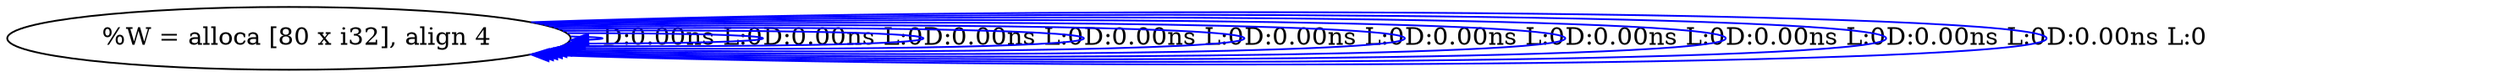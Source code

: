 digraph {
Node0x313fe20[label="  %W = alloca [80 x i32], align 4"];
Node0x313fe20 -> Node0x313fe20[label="D:0.00ns L:0",color=blue];
Node0x313fe20 -> Node0x313fe20[label="D:0.00ns L:0",color=blue];
Node0x313fe20 -> Node0x313fe20[label="D:0.00ns L:0",color=blue];
Node0x313fe20 -> Node0x313fe20[label="D:0.00ns L:0",color=blue];
Node0x313fe20 -> Node0x313fe20[label="D:0.00ns L:0",color=blue];
Node0x313fe20 -> Node0x313fe20[label="D:0.00ns L:0",color=blue];
Node0x313fe20 -> Node0x313fe20[label="D:0.00ns L:0",color=blue];
Node0x313fe20 -> Node0x313fe20[label="D:0.00ns L:0",color=blue];
Node0x313fe20 -> Node0x313fe20[label="D:0.00ns L:0",color=blue];
Node0x313fe20 -> Node0x313fe20[label="D:0.00ns L:0",color=blue];
}
